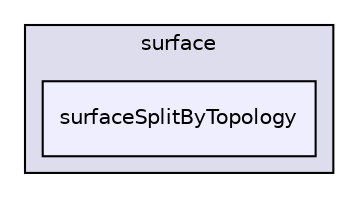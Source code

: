 digraph "applications/utilities/surface/surfaceSplitByTopology" {
  bgcolor=transparent;
  compound=true
  node [ fontsize="10", fontname="Helvetica"];
  edge [ labelfontsize="10", labelfontname="Helvetica"];
  subgraph clusterdir_f17de662d5fa06afbf0442aecb6ca0a0 {
    graph [ bgcolor="#ddddee", pencolor="black", label="surface" fontname="Helvetica", fontsize="10", URL="dir_f17de662d5fa06afbf0442aecb6ca0a0.html"]
  dir_9877b623e81fa21de4103f7c754e3b47 [shape=box, label="surfaceSplitByTopology", style="filled", fillcolor="#eeeeff", pencolor="black", URL="dir_9877b623e81fa21de4103f7c754e3b47.html"];
  }
}

